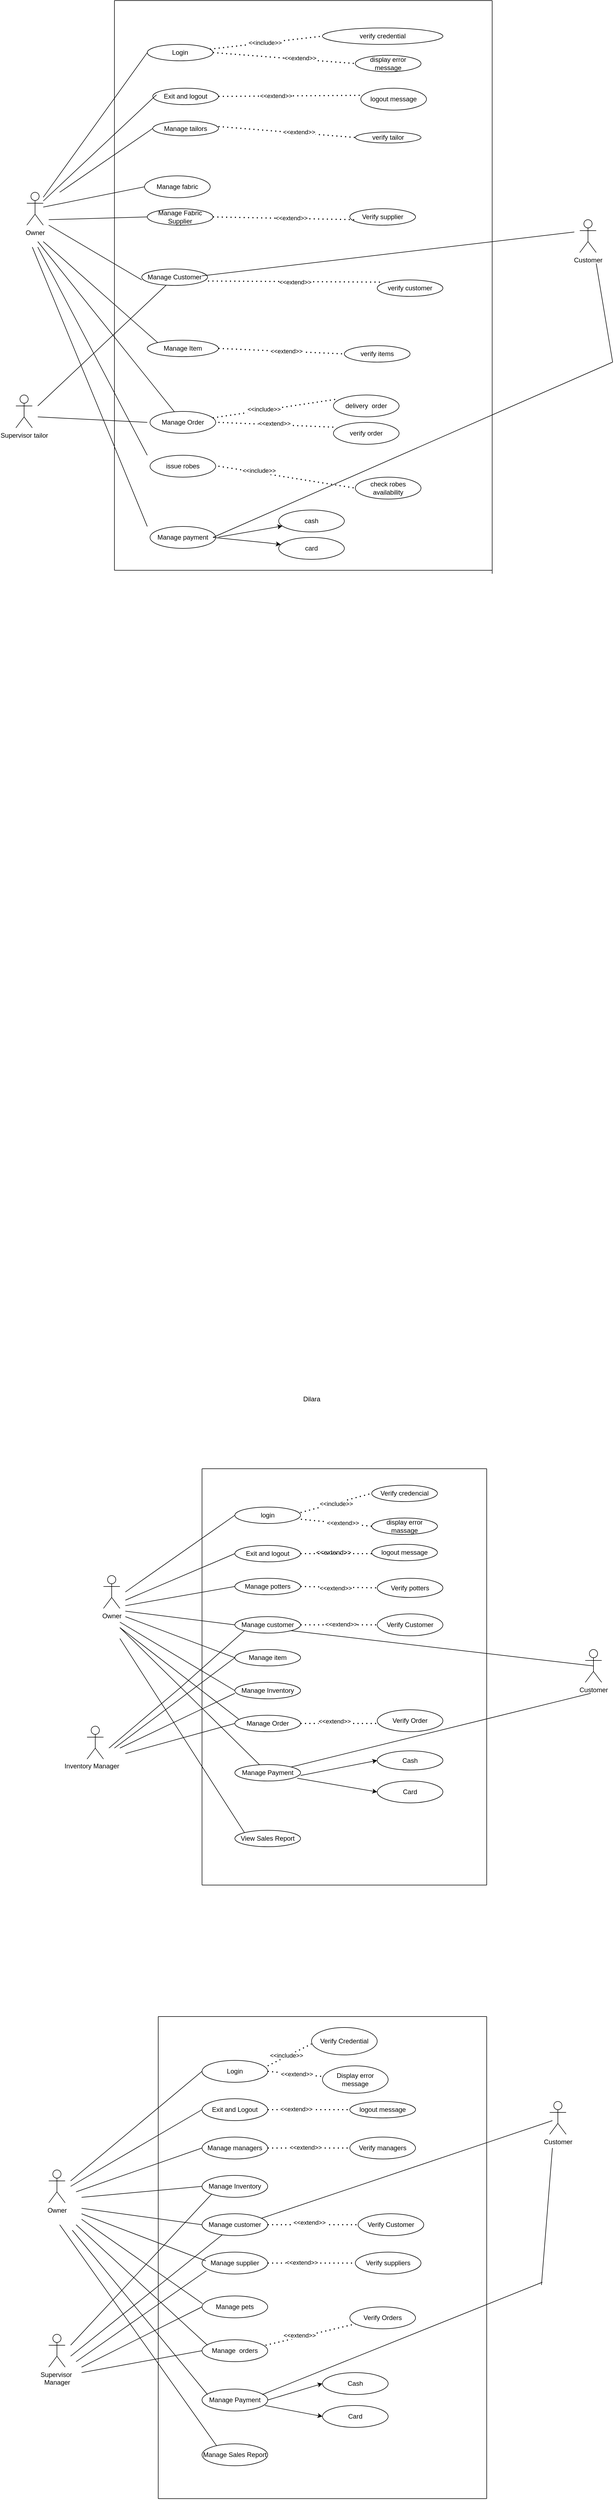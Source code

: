 <mxfile version="26.0.15">
  <diagram name="Page-1" id="tY160nIjRVUeN9yf9rYt">
    <mxGraphModel dx="1434" dy="731" grid="1" gridSize="10" guides="1" tooltips="1" connect="1" arrows="1" fold="1" page="1" pageScale="1" pageWidth="2339" pageHeight="3300" math="0" shadow="0">
      <root>
        <mxCell id="0" />
        <mxCell id="1" parent="0" />
        <mxCell id="Beo92WU8nenMVBrKEI72-1" value="Owner" style="shape=umlActor;verticalLabelPosition=bottom;verticalAlign=top;html=1;outlineConnect=0;" parent="1" vertex="1">
          <mxGeometry x="200" y="390" width="30" height="60" as="geometry" />
        </mxCell>
        <mxCell id="Beo92WU8nenMVBrKEI72-6" value="Login" style="ellipse;whiteSpace=wrap;html=1;" parent="1" vertex="1">
          <mxGeometry x="420" y="120" width="120" height="30" as="geometry" />
        </mxCell>
        <mxCell id="Beo92WU8nenMVBrKEI72-7" value="Exit and logout" style="ellipse;whiteSpace=wrap;html=1;" parent="1" vertex="1">
          <mxGeometry x="430" y="200" width="120" height="30" as="geometry" />
        </mxCell>
        <mxCell id="Beo92WU8nenMVBrKEI72-8" value="Manage tailors" style="ellipse;whiteSpace=wrap;html=1;" parent="1" vertex="1">
          <mxGeometry x="430" y="260" width="120" height="27" as="geometry" />
        </mxCell>
        <mxCell id="Beo92WU8nenMVBrKEI72-16" value="verify credential" style="ellipse;whiteSpace=wrap;html=1;" parent="1" vertex="1">
          <mxGeometry x="740" y="90" width="220" height="30" as="geometry" />
        </mxCell>
        <mxCell id="Beo92WU8nenMVBrKEI72-17" value="display error message" style="ellipse;whiteSpace=wrap;html=1;" parent="1" vertex="1">
          <mxGeometry x="800" y="140" width="120" height="30" as="geometry" />
        </mxCell>
        <mxCell id="Beo92WU8nenMVBrKEI72-23" value="logout message" style="ellipse;whiteSpace=wrap;html=1;" parent="1" vertex="1">
          <mxGeometry x="810" y="200" width="120" height="40" as="geometry" />
        </mxCell>
        <mxCell id="Beo92WU8nenMVBrKEI72-24" value="Manage fabric" style="ellipse;whiteSpace=wrap;html=1;" parent="1" vertex="1">
          <mxGeometry x="415" y="360" width="120" height="40" as="geometry" />
        </mxCell>
        <mxCell id="Beo92WU8nenMVBrKEI72-25" value="Manage Fabric Supplier" style="ellipse;whiteSpace=wrap;html=1;" parent="1" vertex="1">
          <mxGeometry x="420" y="420" width="120" height="30" as="geometry" />
        </mxCell>
        <mxCell id="Beo92WU8nenMVBrKEI72-26" value="Manage Customer" style="ellipse;whiteSpace=wrap;html=1;" parent="1" vertex="1">
          <mxGeometry x="410" y="530" width="120" height="30" as="geometry" />
        </mxCell>
        <mxCell id="Beo92WU8nenMVBrKEI72-27" value="Manage Item" style="ellipse;whiteSpace=wrap;html=1;" parent="1" vertex="1">
          <mxGeometry x="420" y="660" width="130" height="30" as="geometry" />
        </mxCell>
        <mxCell id="Beo92WU8nenMVBrKEI72-28" value="Manage Order" style="ellipse;whiteSpace=wrap;html=1;" parent="1" vertex="1">
          <mxGeometry x="425" y="790" width="120" height="40" as="geometry" />
        </mxCell>
        <mxCell id="Beo92WU8nenMVBrKEI72-143" value="Verify supplier" style="ellipse;whiteSpace=wrap;html=1;" parent="1" vertex="1">
          <mxGeometry x="790" y="420" width="120" height="30" as="geometry" />
        </mxCell>
        <mxCell id="Beo92WU8nenMVBrKEI72-147" value="verify tailor" style="ellipse;whiteSpace=wrap;html=1;" parent="1" vertex="1">
          <mxGeometry x="800" y="280" width="120" height="20" as="geometry" />
        </mxCell>
        <mxCell id="Beo92WU8nenMVBrKEI72-144" value="verify customer" style="ellipse;whiteSpace=wrap;html=1;" parent="1" vertex="1">
          <mxGeometry x="840" y="550" width="120" height="30" as="geometry" />
        </mxCell>
        <mxCell id="Beo92WU8nenMVBrKEI72-190" value="issue robes" style="ellipse;whiteSpace=wrap;html=1;" parent="1" vertex="1">
          <mxGeometry x="425" y="870" width="120" height="40" as="geometry" />
        </mxCell>
        <mxCell id="Beo92WU8nenMVBrKEI72-191" value="Manage payment" style="ellipse;whiteSpace=wrap;html=1;" parent="1" vertex="1">
          <mxGeometry x="425" y="1000" width="120" height="40" as="geometry" />
        </mxCell>
        <mxCell id="Beo92WU8nenMVBrKEI72-192" value="check robes availability" style="ellipse;whiteSpace=wrap;html=1;" parent="1" vertex="1">
          <mxGeometry x="800" y="910" width="120" height="40" as="geometry" />
        </mxCell>
        <mxCell id="Beo92WU8nenMVBrKEI72-193" value="verify order" style="ellipse;whiteSpace=wrap;html=1;" parent="1" vertex="1">
          <mxGeometry x="760" y="810" width="120" height="40" as="geometry" />
        </mxCell>
        <mxCell id="Beo92WU8nenMVBrKEI72-216" value="" style="endArrow=none;html=1;rounded=0;" parent="1" edge="1">
          <mxGeometry width="50" height="50" relative="1" as="geometry">
            <mxPoint x="360" y="1080" as="sourcePoint" />
            <mxPoint x="360" y="40" as="targetPoint" />
          </mxGeometry>
        </mxCell>
        <mxCell id="Beo92WU8nenMVBrKEI72-217" value="" style="endArrow=none;html=1;rounded=0;" parent="1" edge="1">
          <mxGeometry width="50" height="50" relative="1" as="geometry">
            <mxPoint x="360" y="1080" as="sourcePoint" />
            <mxPoint x="1050" y="1080" as="targetPoint" />
          </mxGeometry>
        </mxCell>
        <mxCell id="Beo92WU8nenMVBrKEI72-218" value="" style="endArrow=none;html=1;rounded=0;" parent="1" edge="1">
          <mxGeometry width="50" height="50" relative="1" as="geometry">
            <mxPoint x="1050" y="1086.25" as="sourcePoint" />
            <mxPoint x="1050" y="40" as="targetPoint" />
          </mxGeometry>
        </mxCell>
        <mxCell id="Beo92WU8nenMVBrKEI72-219" value="" style="endArrow=none;html=1;rounded=0;" parent="1" edge="1">
          <mxGeometry width="50" height="50" relative="1" as="geometry">
            <mxPoint x="360" y="40" as="sourcePoint" />
            <mxPoint x="1050" y="40" as="targetPoint" />
          </mxGeometry>
        </mxCell>
        <mxCell id="YTLK2S0jtH270xm4wwJo-5" style="edgeStyle=orthogonalEdgeStyle;rounded=0;orthogonalLoop=1;jettySize=auto;html=1;exitX=0.5;exitY=1;exitDx=0;exitDy=0;" parent="1" source="Beo92WU8nenMVBrKEI72-8" target="Beo92WU8nenMVBrKEI72-8" edge="1">
          <mxGeometry relative="1" as="geometry" />
        </mxCell>
        <mxCell id="YTLK2S0jtH270xm4wwJo-6" value="verify items" style="ellipse;whiteSpace=wrap;html=1;" parent="1" vertex="1">
          <mxGeometry x="780" y="670" width="120" height="30" as="geometry" />
        </mxCell>
        <mxCell id="YTLK2S0jtH270xm4wwJo-7" value="delivery&amp;nbsp; order" style="ellipse;whiteSpace=wrap;html=1;" parent="1" vertex="1">
          <mxGeometry x="760" y="760" width="120" height="40" as="geometry" />
        </mxCell>
        <mxCell id="YTLK2S0jtH270xm4wwJo-8" style="edgeStyle=orthogonalEdgeStyle;rounded=0;orthogonalLoop=1;jettySize=auto;html=1;exitX=0.5;exitY=1;exitDx=0;exitDy=0;" parent="1" source="YTLK2S0jtH270xm4wwJo-7" target="YTLK2S0jtH270xm4wwJo-7" edge="1">
          <mxGeometry relative="1" as="geometry" />
        </mxCell>
        <mxCell id="YTLK2S0jtH270xm4wwJo-11" value="" style="endArrow=none;html=1;rounded=0;entryX=0;entryY=0.5;entryDx=0;entryDy=0;" parent="1" source="Beo92WU8nenMVBrKEI72-1" target="Beo92WU8nenMVBrKEI72-6" edge="1">
          <mxGeometry width="50" height="50" relative="1" as="geometry">
            <mxPoint x="240" y="420" as="sourcePoint" />
            <mxPoint x="720" y="360" as="targetPoint" />
            <Array as="points" />
          </mxGeometry>
        </mxCell>
        <mxCell id="YTLK2S0jtH270xm4wwJo-12" value="" style="endArrow=none;html=1;rounded=0;entryX=0.058;entryY=0.4;entryDx=0;entryDy=0;entryPerimeter=0;" parent="1" source="Beo92WU8nenMVBrKEI72-1" target="Beo92WU8nenMVBrKEI72-7" edge="1">
          <mxGeometry width="50" height="50" relative="1" as="geometry">
            <mxPoint x="250" y="410" as="sourcePoint" />
            <mxPoint x="720" y="360" as="targetPoint" />
            <Array as="points" />
          </mxGeometry>
        </mxCell>
        <mxCell id="YTLK2S0jtH270xm4wwJo-14" value="" style="endArrow=none;html=1;rounded=0;entryX=0;entryY=0.5;entryDx=0;entryDy=0;" parent="1" source="Beo92WU8nenMVBrKEI72-1" target="Beo92WU8nenMVBrKEI72-24" edge="1">
          <mxGeometry width="50" height="50" relative="1" as="geometry">
            <mxPoint x="360" y="390" as="sourcePoint" />
            <mxPoint x="720" y="360" as="targetPoint" />
          </mxGeometry>
        </mxCell>
        <mxCell id="YTLK2S0jtH270xm4wwJo-16" value="" style="endArrow=none;html=1;rounded=0;entryX=0;entryY=0.5;entryDx=0;entryDy=0;" parent="1" target="Beo92WU8nenMVBrKEI72-25" edge="1">
          <mxGeometry width="50" height="50" relative="1" as="geometry">
            <mxPoint x="240" y="440" as="sourcePoint" />
            <mxPoint x="710" y="381.78" as="targetPoint" />
            <Array as="points" />
          </mxGeometry>
        </mxCell>
        <mxCell id="YTLK2S0jtH270xm4wwJo-17" value="" style="endArrow=none;html=1;rounded=0;" parent="1" edge="1">
          <mxGeometry width="50" height="50" relative="1" as="geometry">
            <mxPoint x="240" y="450" as="sourcePoint" />
            <mxPoint x="410" y="550" as="targetPoint" />
          </mxGeometry>
        </mxCell>
        <mxCell id="YTLK2S0jtH270xm4wwJo-18" value="" style="endArrow=none;html=1;rounded=0;entryX=0;entryY=0;entryDx=0;entryDy=0;" parent="1" target="Beo92WU8nenMVBrKEI72-27" edge="1">
          <mxGeometry width="50" height="50" relative="1" as="geometry">
            <mxPoint x="230" y="480" as="sourcePoint" />
            <mxPoint x="310" y="570" as="targetPoint" />
          </mxGeometry>
        </mxCell>
        <mxCell id="YTLK2S0jtH270xm4wwJo-19" value="" style="endArrow=none;html=1;rounded=0;" parent="1" source="Beo92WU8nenMVBrKEI72-28" edge="1">
          <mxGeometry width="50" height="50" relative="1" as="geometry">
            <mxPoint x="190" y="650" as="sourcePoint" />
            <mxPoint x="220" y="480" as="targetPoint" />
          </mxGeometry>
        </mxCell>
        <mxCell id="YTLK2S0jtH270xm4wwJo-20" value="" style="endArrow=none;html=1;rounded=0;" parent="1" edge="1">
          <mxGeometry width="50" height="50" relative="1" as="geometry">
            <mxPoint x="220" y="490" as="sourcePoint" />
            <mxPoint x="420" y="870" as="targetPoint" />
          </mxGeometry>
        </mxCell>
        <mxCell id="YTLK2S0jtH270xm4wwJo-21" value="" style="endArrow=none;html=1;rounded=0;" parent="1" edge="1">
          <mxGeometry width="50" height="50" relative="1" as="geometry">
            <mxPoint x="420" y="1000" as="sourcePoint" />
            <mxPoint x="210" y="490" as="targetPoint" />
          </mxGeometry>
        </mxCell>
        <mxCell id="YTLK2S0jtH270xm4wwJo-22" value="Customer" style="shape=umlActor;verticalLabelPosition=bottom;verticalAlign=top;html=1;outlineConnect=0;" parent="1" vertex="1">
          <mxGeometry x="1210" y="440" width="30" height="60" as="geometry" />
        </mxCell>
        <mxCell id="YTLK2S0jtH270xm4wwJo-32" value="" style="endArrow=none;html=1;rounded=0;entryX=0;entryY=0.333;entryDx=0;entryDy=0;entryPerimeter=0;" parent="1" edge="1">
          <mxGeometry width="50" height="50" relative="1" as="geometry">
            <mxPoint x="520" y="542.5" as="sourcePoint" />
            <mxPoint x="1200" y="462.5" as="targetPoint" />
          </mxGeometry>
        </mxCell>
        <mxCell id="YTLK2S0jtH270xm4wwJo-33" value="" style="endArrow=none;html=1;rounded=0;" parent="1" edge="1">
          <mxGeometry width="50" height="50" relative="1" as="geometry">
            <mxPoint x="540" y="1020" as="sourcePoint" />
            <mxPoint x="1270" y="700" as="targetPoint" />
          </mxGeometry>
        </mxCell>
        <mxCell id="YTLK2S0jtH270xm4wwJo-34" value="" style="endArrow=none;html=1;rounded=0;entryX=1;entryY=1;entryDx=0;entryDy=0;entryPerimeter=0;" parent="1" edge="1">
          <mxGeometry width="50" height="50" relative="1" as="geometry">
            <mxPoint x="1270" y="700" as="sourcePoint" />
            <mxPoint x="1240" y="520" as="targetPoint" />
            <Array as="points" />
          </mxGeometry>
        </mxCell>
        <mxCell id="YTLK2S0jtH270xm4wwJo-35" value="" style="endArrow=none;dashed=1;html=1;dashPattern=1 3;strokeWidth=2;rounded=0;entryX=0;entryY=0.5;entryDx=0;entryDy=0;" parent="1" source="Beo92WU8nenMVBrKEI72-6" target="Beo92WU8nenMVBrKEI72-16" edge="1">
          <mxGeometry width="50" height="50" relative="1" as="geometry">
            <mxPoint x="480" y="200" as="sourcePoint" />
            <mxPoint x="530" y="150" as="targetPoint" />
          </mxGeometry>
        </mxCell>
        <mxCell id="YTLK2S0jtH270xm4wwJo-53" value="&amp;lt;&amp;lt;include&amp;gt;&amp;gt;" style="edgeLabel;html=1;align=center;verticalAlign=middle;resizable=0;points=[];" parent="YTLK2S0jtH270xm4wwJo-35" vertex="1" connectable="0">
          <mxGeometry x="-0.022" relative="1" as="geometry">
            <mxPoint as="offset" />
          </mxGeometry>
        </mxCell>
        <mxCell id="YTLK2S0jtH270xm4wwJo-36" value="" style="endArrow=none;dashed=1;html=1;dashPattern=1 3;strokeWidth=2;rounded=0;exitX=1;exitY=0.5;exitDx=0;exitDy=0;entryX=0;entryY=0.5;entryDx=0;entryDy=0;" parent="1" source="Beo92WU8nenMVBrKEI72-6" target="Beo92WU8nenMVBrKEI72-17" edge="1">
          <mxGeometry width="50" height="50" relative="1" as="geometry">
            <mxPoint x="600" y="210" as="sourcePoint" />
            <mxPoint x="650" y="160" as="targetPoint" />
          </mxGeometry>
        </mxCell>
        <mxCell id="YTLK2S0jtH270xm4wwJo-55" value="&amp;lt;&amp;lt;extend&amp;gt;&amp;gt;" style="edgeLabel;html=1;align=center;verticalAlign=middle;resizable=0;points=[];" parent="YTLK2S0jtH270xm4wwJo-36" vertex="1" connectable="0">
          <mxGeometry x="0.222" y="2" relative="1" as="geometry">
            <mxPoint as="offset" />
          </mxGeometry>
        </mxCell>
        <mxCell id="YTLK2S0jtH270xm4wwJo-37" value="" style="endArrow=none;dashed=1;html=1;dashPattern=1 3;strokeWidth=2;rounded=0;exitX=1;exitY=0.5;exitDx=0;exitDy=0;entryX=-0.008;entryY=0.325;entryDx=0;entryDy=0;entryPerimeter=0;" parent="1" source="Beo92WU8nenMVBrKEI72-7" target="Beo92WU8nenMVBrKEI72-23" edge="1">
          <mxGeometry width="50" height="50" relative="1" as="geometry">
            <mxPoint x="620" y="270" as="sourcePoint" />
            <mxPoint x="670" y="220" as="targetPoint" />
          </mxGeometry>
        </mxCell>
        <mxCell id="YTLK2S0jtH270xm4wwJo-56" value="&amp;lt;&amp;lt;extend&amp;gt;&amp;gt;" style="edgeLabel;html=1;align=center;verticalAlign=middle;resizable=0;points=[];" parent="YTLK2S0jtH270xm4wwJo-37" vertex="1" connectable="0">
          <mxGeometry x="-0.189" relative="1" as="geometry">
            <mxPoint as="offset" />
          </mxGeometry>
        </mxCell>
        <mxCell id="YTLK2S0jtH270xm4wwJo-39" value="" style="endArrow=none;dashed=1;html=1;dashPattern=1 3;strokeWidth=2;rounded=0;entryX=0;entryY=0.5;entryDx=0;entryDy=0;" parent="1" target="Beo92WU8nenMVBrKEI72-147" edge="1">
          <mxGeometry width="50" height="50" relative="1" as="geometry">
            <mxPoint x="550" y="270" as="sourcePoint" />
            <mxPoint x="630" y="310" as="targetPoint" />
          </mxGeometry>
        </mxCell>
        <mxCell id="Y0RxUAx4r0GiL77MtfoM-1" value="&amp;lt;&amp;lt;extend&amp;gt;&amp;gt;" style="edgeLabel;html=1;align=center;verticalAlign=middle;resizable=0;points=[];" parent="YTLK2S0jtH270xm4wwJo-39" vertex="1" connectable="0">
          <mxGeometry x="0.175" y="2" relative="1" as="geometry">
            <mxPoint as="offset" />
          </mxGeometry>
        </mxCell>
        <mxCell id="YTLK2S0jtH270xm4wwJo-41" value="" style="endArrow=none;dashed=1;html=1;dashPattern=1 3;strokeWidth=2;rounded=0;exitX=1;exitY=0.5;exitDx=0;exitDy=0;entryX=0.083;entryY=0.667;entryDx=0;entryDy=0;entryPerimeter=0;" parent="1" source="Beo92WU8nenMVBrKEI72-25" target="Beo92WU8nenMVBrKEI72-143" edge="1">
          <mxGeometry width="50" height="50" relative="1" as="geometry">
            <mxPoint x="610" y="510" as="sourcePoint" />
            <mxPoint x="660" y="460" as="targetPoint" />
          </mxGeometry>
        </mxCell>
        <mxCell id="Y0RxUAx4r0GiL77MtfoM-2" value="&amp;lt;&amp;lt;extend&amp;gt;&amp;gt;" style="edgeLabel;html=1;align=center;verticalAlign=middle;resizable=0;points=[];" parent="YTLK2S0jtH270xm4wwJo-41" vertex="1" connectable="0">
          <mxGeometry x="0.1" y="1" relative="1" as="geometry">
            <mxPoint as="offset" />
          </mxGeometry>
        </mxCell>
        <mxCell id="YTLK2S0jtH270xm4wwJo-43" value="" style="endArrow=none;dashed=1;html=1;dashPattern=1 3;strokeWidth=2;rounded=0;exitX=1.008;exitY=0.733;exitDx=0;exitDy=0;exitPerimeter=0;entryX=0.075;entryY=0.133;entryDx=0;entryDy=0;entryPerimeter=0;" parent="1" source="Beo92WU8nenMVBrKEI72-26" target="Beo92WU8nenMVBrKEI72-144" edge="1">
          <mxGeometry width="50" height="50" relative="1" as="geometry">
            <mxPoint x="550" y="640" as="sourcePoint" />
            <mxPoint x="600" y="590" as="targetPoint" />
          </mxGeometry>
        </mxCell>
        <mxCell id="YTLK2S0jtH270xm4wwJo-67" value="&amp;lt;&amp;lt;extend&amp;gt;&amp;gt;" style="edgeLabel;html=1;align=center;verticalAlign=middle;resizable=0;points=[];" parent="YTLK2S0jtH270xm4wwJo-43" vertex="1" connectable="0">
          <mxGeometry x="0.001" y="-1" relative="1" as="geometry">
            <mxPoint as="offset" />
          </mxGeometry>
        </mxCell>
        <mxCell id="YTLK2S0jtH270xm4wwJo-45" value="" style="endArrow=none;dashed=1;html=1;dashPattern=1 3;strokeWidth=2;rounded=0;exitX=1;exitY=0.5;exitDx=0;exitDy=0;entryX=0;entryY=0.5;entryDx=0;entryDy=0;" parent="1" source="Beo92WU8nenMVBrKEI72-27" target="YTLK2S0jtH270xm4wwJo-6" edge="1">
          <mxGeometry width="50" height="50" relative="1" as="geometry">
            <mxPoint x="550" y="790" as="sourcePoint" />
            <mxPoint x="600" y="740" as="targetPoint" />
          </mxGeometry>
        </mxCell>
        <mxCell id="YTLK2S0jtH270xm4wwJo-72" value="&amp;lt;&amp;lt;extend&amp;gt;&amp;gt;" style="edgeLabel;html=1;align=center;verticalAlign=middle;resizable=0;points=[];" parent="YTLK2S0jtH270xm4wwJo-45" vertex="1" connectable="0">
          <mxGeometry x="0.071" y="1" relative="1" as="geometry">
            <mxPoint as="offset" />
          </mxGeometry>
        </mxCell>
        <mxCell id="YTLK2S0jtH270xm4wwJo-46" value="" style="endArrow=none;dashed=1;html=1;dashPattern=1 3;strokeWidth=2;rounded=0;entryX=0.033;entryY=0.2;entryDx=0;entryDy=0;entryPerimeter=0;" parent="1" source="Beo92WU8nenMVBrKEI72-28" target="YTLK2S0jtH270xm4wwJo-7" edge="1">
          <mxGeometry width="50" height="50" relative="1" as="geometry">
            <mxPoint x="545" y="860" as="sourcePoint" />
            <mxPoint x="615.711" y="810" as="targetPoint" />
          </mxGeometry>
        </mxCell>
        <mxCell id="YTLK2S0jtH270xm4wwJo-73" value="&amp;lt;&amp;lt;include&amp;gt;&amp;gt;" style="edgeLabel;html=1;align=center;verticalAlign=middle;resizable=0;points=[];" parent="YTLK2S0jtH270xm4wwJo-46" vertex="1" connectable="0">
          <mxGeometry x="-0.168" y="2" relative="1" as="geometry">
            <mxPoint as="offset" />
          </mxGeometry>
        </mxCell>
        <mxCell id="YTLK2S0jtH270xm4wwJo-47" value="" style="endArrow=none;dashed=1;html=1;dashPattern=1 3;strokeWidth=2;rounded=0;entryX=0.05;entryY=0.225;entryDx=0;entryDy=0;entryPerimeter=0;" parent="1" target="Beo92WU8nenMVBrKEI72-193" edge="1">
          <mxGeometry width="50" height="50" relative="1" as="geometry">
            <mxPoint x="550" y="810" as="sourcePoint" />
            <mxPoint x="600" y="820" as="targetPoint" />
          </mxGeometry>
        </mxCell>
        <mxCell id="YTLK2S0jtH270xm4wwJo-74" value="&amp;lt;&amp;lt;extend&amp;gt;&amp;gt;" style="edgeLabel;html=1;align=center;verticalAlign=middle;resizable=0;points=[];" parent="YTLK2S0jtH270xm4wwJo-47" vertex="1" connectable="0">
          <mxGeometry x="-0.058" y="2" relative="1" as="geometry">
            <mxPoint as="offset" />
          </mxGeometry>
        </mxCell>
        <mxCell id="YTLK2S0jtH270xm4wwJo-48" value="" style="endArrow=none;dashed=1;html=1;dashPattern=1 3;strokeWidth=2;rounded=0;entryX=0;entryY=0.5;entryDx=0;entryDy=0;" parent="1" target="Beo92WU8nenMVBrKEI72-192" edge="1">
          <mxGeometry width="50" height="50" relative="1" as="geometry">
            <mxPoint x="550" y="890" as="sourcePoint" />
            <mxPoint x="630" y="880" as="targetPoint" />
          </mxGeometry>
        </mxCell>
        <mxCell id="YTLK2S0jtH270xm4wwJo-75" value="&amp;lt;&amp;lt;include&amp;gt;&amp;gt;" style="edgeLabel;html=1;align=center;verticalAlign=middle;resizable=0;points=[];" parent="YTLK2S0jtH270xm4wwJo-48" vertex="1" connectable="0">
          <mxGeometry x="-0.413" y="4" relative="1" as="geometry">
            <mxPoint as="offset" />
          </mxGeometry>
        </mxCell>
        <mxCell id="YTLK2S0jtH270xm4wwJo-49" value="" style="endArrow=classic;html=1;rounded=0;" parent="1" target="YTLK2S0jtH270xm4wwJo-50" edge="1">
          <mxGeometry width="50" height="50" relative="1" as="geometry">
            <mxPoint x="550" y="1019.5" as="sourcePoint" />
            <mxPoint x="660" y="1019.5" as="targetPoint" />
          </mxGeometry>
        </mxCell>
        <mxCell id="YTLK2S0jtH270xm4wwJo-50" value="cash" style="ellipse;whiteSpace=wrap;html=1;" parent="1" vertex="1">
          <mxGeometry x="660" y="970" width="120" height="40" as="geometry" />
        </mxCell>
        <mxCell id="YTLK2S0jtH270xm4wwJo-51" value="card" style="ellipse;whiteSpace=wrap;html=1;" parent="1" vertex="1">
          <mxGeometry x="660" y="1020" width="120" height="40" as="geometry" />
        </mxCell>
        <mxCell id="YTLK2S0jtH270xm4wwJo-52" value="" style="endArrow=classic;html=1;rounded=0;" parent="1" target="YTLK2S0jtH270xm4wwJo-51" edge="1">
          <mxGeometry width="50" height="50" relative="1" as="geometry">
            <mxPoint x="540" y="1020" as="sourcePoint" />
            <mxPoint x="750" y="780" as="targetPoint" />
            <Array as="points">
              <mxPoint x="640" y="1030" />
            </Array>
          </mxGeometry>
        </mxCell>
        <mxCell id="YTLK2S0jtH270xm4wwJo-76" value="" style="endArrow=none;html=1;rounded=0;entryX=0;entryY=0.5;entryDx=0;entryDy=0;" parent="1" target="Beo92WU8nenMVBrKEI72-8" edge="1">
          <mxGeometry width="50" height="50" relative="1" as="geometry">
            <mxPoint x="260" y="390" as="sourcePoint" />
            <mxPoint x="430" y="300" as="targetPoint" />
          </mxGeometry>
        </mxCell>
        <mxCell id="Y0RxUAx4r0GiL77MtfoM-6" value="Supervisor tailor" style="shape=umlActor;verticalLabelPosition=bottom;verticalAlign=top;html=1;outlineConnect=0;" parent="1" vertex="1">
          <mxGeometry x="180" y="760" width="30" height="60" as="geometry" />
        </mxCell>
        <mxCell id="Y0RxUAx4r0GiL77MtfoM-7" value="" style="endArrow=none;html=1;rounded=0;" parent="1" edge="1">
          <mxGeometry width="50" height="50" relative="1" as="geometry">
            <mxPoint x="220" y="800" as="sourcePoint" />
            <mxPoint x="420" y="810" as="targetPoint" />
          </mxGeometry>
        </mxCell>
        <mxCell id="Y0RxUAx4r0GiL77MtfoM-8" value="" style="endArrow=none;html=1;rounded=0;" parent="1" target="Beo92WU8nenMVBrKEI72-26" edge="1">
          <mxGeometry width="50" height="50" relative="1" as="geometry">
            <mxPoint x="220" y="780" as="sourcePoint" />
            <mxPoint x="270" y="730" as="targetPoint" />
          </mxGeometry>
        </mxCell>
        <mxCell id="mt_x5VU4zsuF5-mYRgZ8-1" value="Owner" style="shape=umlActor;verticalLabelPosition=bottom;verticalAlign=top;html=1;outlineConnect=0;" vertex="1" parent="1">
          <mxGeometry x="340" y="2915" width="30" height="60" as="geometry" />
        </mxCell>
        <mxCell id="mt_x5VU4zsuF5-mYRgZ8-2" value="Exit and logout" style="ellipse;whiteSpace=wrap;html=1;" vertex="1" parent="1">
          <mxGeometry x="580" y="2860" width="120" height="30" as="geometry" />
        </mxCell>
        <mxCell id="mt_x5VU4zsuF5-mYRgZ8-3" value="login" style="ellipse;whiteSpace=wrap;html=1;" vertex="1" parent="1">
          <mxGeometry x="580" y="2790" width="120" height="30" as="geometry" />
        </mxCell>
        <mxCell id="mt_x5VU4zsuF5-mYRgZ8-4" value="Manage potters" style="ellipse;whiteSpace=wrap;html=1;" vertex="1" parent="1">
          <mxGeometry x="580" y="2920" width="120" height="30" as="geometry" />
        </mxCell>
        <mxCell id="mt_x5VU4zsuF5-mYRgZ8-5" value="Manage customer" style="ellipse;whiteSpace=wrap;html=1;" vertex="1" parent="1">
          <mxGeometry x="580" y="2990" width="120" height="30" as="geometry" />
        </mxCell>
        <mxCell id="mt_x5VU4zsuF5-mYRgZ8-6" value="Manage item" style="ellipse;whiteSpace=wrap;html=1;" vertex="1" parent="1">
          <mxGeometry x="580" y="3050" width="120" height="30" as="geometry" />
        </mxCell>
        <mxCell id="mt_x5VU4zsuF5-mYRgZ8-7" value="Manage Inventory" style="ellipse;whiteSpace=wrap;html=1;" vertex="1" parent="1">
          <mxGeometry x="580" y="3110" width="120" height="30" as="geometry" />
        </mxCell>
        <mxCell id="mt_x5VU4zsuF5-mYRgZ8-8" value="Manage Order" style="ellipse;whiteSpace=wrap;html=1;" vertex="1" parent="1">
          <mxGeometry x="580" y="3170" width="120" height="30" as="geometry" />
        </mxCell>
        <mxCell id="mt_x5VU4zsuF5-mYRgZ8-9" value="Manage Payment" style="ellipse;whiteSpace=wrap;html=1;" vertex="1" parent="1">
          <mxGeometry x="580" y="3260" width="120" height="30" as="geometry" />
        </mxCell>
        <mxCell id="mt_x5VU4zsuF5-mYRgZ8-11" value="View Sales Report" style="ellipse;whiteSpace=wrap;html=1;" vertex="1" parent="1">
          <mxGeometry x="580" y="3380" width="120" height="30" as="geometry" />
        </mxCell>
        <mxCell id="mt_x5VU4zsuF5-mYRgZ8-12" value="" style="endArrow=none;dashed=1;html=1;dashPattern=1 3;strokeWidth=2;rounded=0;entryX=0;entryY=0.5;entryDx=0;entryDy=0;" edge="1" parent="1" target="mt_x5VU4zsuF5-mYRgZ8-14">
          <mxGeometry width="50" height="50" relative="1" as="geometry">
            <mxPoint x="700" y="2800" as="sourcePoint" />
            <mxPoint x="790" y="2770" as="targetPoint" />
          </mxGeometry>
        </mxCell>
        <mxCell id="mt_x5VU4zsuF5-mYRgZ8-16" value="Text" style="edgeLabel;html=1;align=center;verticalAlign=middle;resizable=0;points=[];" vertex="1" connectable="0" parent="mt_x5VU4zsuF5-mYRgZ8-12">
          <mxGeometry relative="1" as="geometry">
            <mxPoint as="offset" />
          </mxGeometry>
        </mxCell>
        <mxCell id="mt_x5VU4zsuF5-mYRgZ8-18" value="&amp;lt;&amp;lt;include&amp;gt;&amp;gt;" style="edgeLabel;html=1;align=center;verticalAlign=middle;resizable=0;points=[];" vertex="1" connectable="0" parent="mt_x5VU4zsuF5-mYRgZ8-12">
          <mxGeometry x="-0.007" y="-1" relative="1" as="geometry">
            <mxPoint as="offset" />
          </mxGeometry>
        </mxCell>
        <mxCell id="mt_x5VU4zsuF5-mYRgZ8-13" value="" style="endArrow=none;dashed=1;html=1;dashPattern=1 3;strokeWidth=2;rounded=0;entryX=0.983;entryY=0.733;entryDx=0;entryDy=0;entryPerimeter=0;exitX=0;exitY=0.5;exitDx=0;exitDy=0;" edge="1" parent="1" source="mt_x5VU4zsuF5-mYRgZ8-15" target="mt_x5VU4zsuF5-mYRgZ8-3">
          <mxGeometry width="50" height="50" relative="1" as="geometry">
            <mxPoint x="790" y="2820" as="sourcePoint" />
            <mxPoint x="710" y="2820" as="targetPoint" />
          </mxGeometry>
        </mxCell>
        <mxCell id="mt_x5VU4zsuF5-mYRgZ8-19" value="&amp;lt;&amp;lt;extend&amp;gt;&amp;gt;" style="edgeLabel;html=1;align=center;verticalAlign=middle;resizable=0;points=[];" vertex="1" connectable="0" parent="mt_x5VU4zsuF5-mYRgZ8-13">
          <mxGeometry x="-0.195" y="-1" relative="1" as="geometry">
            <mxPoint as="offset" />
          </mxGeometry>
        </mxCell>
        <mxCell id="mt_x5VU4zsuF5-mYRgZ8-14" value="Verify credencial" style="ellipse;whiteSpace=wrap;html=1;" vertex="1" parent="1">
          <mxGeometry x="830" y="2750" width="120" height="30" as="geometry" />
        </mxCell>
        <mxCell id="mt_x5VU4zsuF5-mYRgZ8-15" value="display error massage" style="ellipse;whiteSpace=wrap;html=1;" vertex="1" parent="1">
          <mxGeometry x="830" y="2810" width="120" height="30" as="geometry" />
        </mxCell>
        <mxCell id="mt_x5VU4zsuF5-mYRgZ8-20" value="" style="endArrow=none;dashed=1;html=1;dashPattern=1 3;strokeWidth=2;rounded=0;exitX=1;exitY=0.5;exitDx=0;exitDy=0;" edge="1" parent="1" source="mt_x5VU4zsuF5-mYRgZ8-2">
          <mxGeometry width="50" height="50" relative="1" as="geometry">
            <mxPoint x="710" y="2890" as="sourcePoint" />
            <mxPoint x="830" y="2875" as="targetPoint" />
          </mxGeometry>
        </mxCell>
        <mxCell id="mt_x5VU4zsuF5-mYRgZ8-21" value="&amp;lt;&amp;lt;extend&amp;gt;&amp;gt;" style="text;html=1;align=center;verticalAlign=middle;resizable=0;points=[];autosize=1;strokeColor=none;fillColor=none;" vertex="1" parent="1">
          <mxGeometry x="715" y="2858" width="90" height="30" as="geometry" />
        </mxCell>
        <mxCell id="mt_x5VU4zsuF5-mYRgZ8-23" value="logout message" style="ellipse;whiteSpace=wrap;html=1;" vertex="1" parent="1">
          <mxGeometry x="830" y="2858" width="120" height="30" as="geometry" />
        </mxCell>
        <mxCell id="mt_x5VU4zsuF5-mYRgZ8-24" value="Verify potters" style="ellipse;whiteSpace=wrap;html=1;" vertex="1" parent="1">
          <mxGeometry x="840" y="2920" width="120" height="35" as="geometry" />
        </mxCell>
        <mxCell id="mt_x5VU4zsuF5-mYRgZ8-25" value="Verify Customer" style="ellipse;whiteSpace=wrap;html=1;" vertex="1" parent="1">
          <mxGeometry x="840" y="2985" width="120" height="40" as="geometry" />
        </mxCell>
        <mxCell id="mt_x5VU4zsuF5-mYRgZ8-27" value="Verify Order" style="ellipse;whiteSpace=wrap;html=1;" vertex="1" parent="1">
          <mxGeometry x="840" y="3160" width="120" height="40" as="geometry" />
        </mxCell>
        <mxCell id="mt_x5VU4zsuF5-mYRgZ8-28" value="Cash" style="ellipse;whiteSpace=wrap;html=1;" vertex="1" parent="1">
          <mxGeometry x="840" y="3235" width="120" height="35" as="geometry" />
        </mxCell>
        <mxCell id="mt_x5VU4zsuF5-mYRgZ8-29" value="Card" style="ellipse;whiteSpace=wrap;html=1;" vertex="1" parent="1">
          <mxGeometry x="840" y="3290" width="120" height="40" as="geometry" />
        </mxCell>
        <mxCell id="mt_x5VU4zsuF5-mYRgZ8-32" value="" style="endArrow=none;dashed=1;html=1;dashPattern=1 3;strokeWidth=2;rounded=0;exitX=1;exitY=0.5;exitDx=0;exitDy=0;entryX=0;entryY=0.5;entryDx=0;entryDy=0;" edge="1" parent="1" source="mt_x5VU4zsuF5-mYRgZ8-4" target="mt_x5VU4zsuF5-mYRgZ8-24">
          <mxGeometry width="50" height="50" relative="1" as="geometry">
            <mxPoint x="760" y="3010" as="sourcePoint" />
            <mxPoint x="810" y="2960" as="targetPoint" />
          </mxGeometry>
        </mxCell>
        <mxCell id="mt_x5VU4zsuF5-mYRgZ8-60" value="&amp;lt;&amp;lt;extend&amp;gt;&amp;gt;" style="edgeLabel;html=1;align=center;verticalAlign=middle;resizable=0;points=[];" vertex="1" connectable="0" parent="mt_x5VU4zsuF5-mYRgZ8-32">
          <mxGeometry x="-0.085" y="-2" relative="1" as="geometry">
            <mxPoint as="offset" />
          </mxGeometry>
        </mxCell>
        <mxCell id="mt_x5VU4zsuF5-mYRgZ8-33" value="" style="endArrow=none;dashed=1;html=1;dashPattern=1 3;strokeWidth=2;rounded=0;exitX=1;exitY=0.5;exitDx=0;exitDy=0;entryX=0;entryY=0.5;entryDx=0;entryDy=0;" edge="1" parent="1" source="mt_x5VU4zsuF5-mYRgZ8-5" target="mt_x5VU4zsuF5-mYRgZ8-25">
          <mxGeometry width="50" height="50" relative="1" as="geometry">
            <mxPoint x="750" y="3060" as="sourcePoint" />
            <mxPoint x="800" y="3010" as="targetPoint" />
          </mxGeometry>
        </mxCell>
        <mxCell id="mt_x5VU4zsuF5-mYRgZ8-61" value="&amp;lt;&amp;lt;extend&amp;gt;&amp;gt;" style="edgeLabel;html=1;align=center;verticalAlign=middle;resizable=0;points=[];" vertex="1" connectable="0" parent="mt_x5VU4zsuF5-mYRgZ8-33">
          <mxGeometry x="0.057" y="1" relative="1" as="geometry">
            <mxPoint as="offset" />
          </mxGeometry>
        </mxCell>
        <mxCell id="mt_x5VU4zsuF5-mYRgZ8-35" value="" style="endArrow=none;dashed=1;html=1;dashPattern=1 3;strokeWidth=2;rounded=0;exitX=1;exitY=0.5;exitDx=0;exitDy=0;" edge="1" parent="1" source="mt_x5VU4zsuF5-mYRgZ8-8">
          <mxGeometry width="50" height="50" relative="1" as="geometry">
            <mxPoint x="620" y="3310" as="sourcePoint" />
            <mxPoint x="840" y="3185" as="targetPoint" />
          </mxGeometry>
        </mxCell>
        <mxCell id="mt_x5VU4zsuF5-mYRgZ8-63" value="&amp;lt;&amp;lt;extend&amp;gt;&amp;gt;" style="edgeLabel;html=1;align=center;verticalAlign=middle;resizable=0;points=[];" vertex="1" connectable="0" parent="mt_x5VU4zsuF5-mYRgZ8-35">
          <mxGeometry x="-0.114" y="4" relative="1" as="geometry">
            <mxPoint as="offset" />
          </mxGeometry>
        </mxCell>
        <mxCell id="mt_x5VU4zsuF5-mYRgZ8-36" value="" style="endArrow=classic;html=1;rounded=0;entryX=0;entryY=0.5;entryDx=0;entryDy=0;" edge="1" parent="1" target="mt_x5VU4zsuF5-mYRgZ8-28">
          <mxGeometry width="50" height="50" relative="1" as="geometry">
            <mxPoint x="700" y="3280" as="sourcePoint" />
            <mxPoint x="750" y="3230" as="targetPoint" />
          </mxGeometry>
        </mxCell>
        <mxCell id="mt_x5VU4zsuF5-mYRgZ8-37" value="" style="endArrow=classic;html=1;rounded=0;entryX=0;entryY=0.5;entryDx=0;entryDy=0;exitX=0.95;exitY=0.833;exitDx=0;exitDy=0;exitPerimeter=0;" edge="1" parent="1" source="mt_x5VU4zsuF5-mYRgZ8-9" target="mt_x5VU4zsuF5-mYRgZ8-29">
          <mxGeometry width="50" height="50" relative="1" as="geometry">
            <mxPoint x="710" y="3290" as="sourcePoint" />
            <mxPoint x="480" y="3340" as="targetPoint" />
          </mxGeometry>
        </mxCell>
        <mxCell id="mt_x5VU4zsuF5-mYRgZ8-38" value="" style="endArrow=none;html=1;rounded=0;" edge="1" parent="1">
          <mxGeometry width="50" height="50" relative="1" as="geometry">
            <mxPoint x="520" y="3480" as="sourcePoint" />
            <mxPoint x="520" y="2720" as="targetPoint" />
          </mxGeometry>
        </mxCell>
        <mxCell id="mt_x5VU4zsuF5-mYRgZ8-39" value="" style="endArrow=none;html=1;rounded=0;" edge="1" parent="1">
          <mxGeometry width="50" height="50" relative="1" as="geometry">
            <mxPoint x="520" y="3480" as="sourcePoint" />
            <mxPoint x="1040" y="3480" as="targetPoint" />
          </mxGeometry>
        </mxCell>
        <mxCell id="mt_x5VU4zsuF5-mYRgZ8-40" value="" style="endArrow=none;html=1;rounded=0;" edge="1" parent="1">
          <mxGeometry width="50" height="50" relative="1" as="geometry">
            <mxPoint x="1040" y="3480" as="sourcePoint" />
            <mxPoint x="1040" y="2720" as="targetPoint" />
            <Array as="points" />
          </mxGeometry>
        </mxCell>
        <mxCell id="mt_x5VU4zsuF5-mYRgZ8-42" value="" style="endArrow=none;html=1;rounded=0;" edge="1" parent="1">
          <mxGeometry width="50" height="50" relative="1" as="geometry">
            <mxPoint x="520" y="2720" as="sourcePoint" />
            <mxPoint x="1040" y="2720" as="targetPoint" />
          </mxGeometry>
        </mxCell>
        <mxCell id="mt_x5VU4zsuF5-mYRgZ8-43" value="Customer" style="shape=umlActor;verticalLabelPosition=bottom;verticalAlign=top;html=1;outlineConnect=0;" vertex="1" parent="1">
          <mxGeometry x="1220" y="3050" width="30" height="60" as="geometry" />
        </mxCell>
        <mxCell id="mt_x5VU4zsuF5-mYRgZ8-44" value="" style="shape=umlActor;verticalLabelPosition=bottom;verticalAlign=top;html=1;outlineConnect=0;" vertex="1" parent="1">
          <mxGeometry x="310" y="3190" width="30" height="60" as="geometry" />
        </mxCell>
        <mxCell id="mt_x5VU4zsuF5-mYRgZ8-49" value="" style="endArrow=none;html=1;rounded=0;" edge="1" parent="1">
          <mxGeometry width="50" height="50" relative="1" as="geometry">
            <mxPoint x="380" y="2945" as="sourcePoint" />
            <mxPoint x="580" y="2805" as="targetPoint" />
          </mxGeometry>
        </mxCell>
        <mxCell id="mt_x5VU4zsuF5-mYRgZ8-50" value="" style="endArrow=none;html=1;rounded=0;entryX=0;entryY=0.5;entryDx=0;entryDy=0;" edge="1" parent="1" target="mt_x5VU4zsuF5-mYRgZ8-2">
          <mxGeometry width="50" height="50" relative="1" as="geometry">
            <mxPoint x="380" y="2960" as="sourcePoint" />
            <mxPoint x="480" y="2980" as="targetPoint" />
          </mxGeometry>
        </mxCell>
        <mxCell id="mt_x5VU4zsuF5-mYRgZ8-51" value="" style="endArrow=none;html=1;rounded=0;entryX=0;entryY=0.5;entryDx=0;entryDy=0;" edge="1" parent="1" target="mt_x5VU4zsuF5-mYRgZ8-4">
          <mxGeometry width="50" height="50" relative="1" as="geometry">
            <mxPoint x="380" y="2970" as="sourcePoint" />
            <mxPoint x="470" y="2970" as="targetPoint" />
          </mxGeometry>
        </mxCell>
        <mxCell id="mt_x5VU4zsuF5-mYRgZ8-52" value="" style="endArrow=none;html=1;rounded=0;entryX=0;entryY=0.5;entryDx=0;entryDy=0;" edge="1" parent="1" target="mt_x5VU4zsuF5-mYRgZ8-5">
          <mxGeometry width="50" height="50" relative="1" as="geometry">
            <mxPoint x="380" y="2980" as="sourcePoint" />
            <mxPoint x="470" y="2990" as="targetPoint" />
          </mxGeometry>
        </mxCell>
        <mxCell id="mt_x5VU4zsuF5-mYRgZ8-53" value="" style="endArrow=none;html=1;rounded=0;entryX=0;entryY=0.5;entryDx=0;entryDy=0;" edge="1" parent="1" target="mt_x5VU4zsuF5-mYRgZ8-6">
          <mxGeometry width="50" height="50" relative="1" as="geometry">
            <mxPoint x="380" y="2990" as="sourcePoint" />
            <mxPoint x="380" y="3140" as="targetPoint" />
          </mxGeometry>
        </mxCell>
        <mxCell id="mt_x5VU4zsuF5-mYRgZ8-54" value="" style="endArrow=none;html=1;rounded=0;entryX=0;entryY=0.5;entryDx=0;entryDy=0;" edge="1" parent="1" target="mt_x5VU4zsuF5-mYRgZ8-7">
          <mxGeometry width="50" height="50" relative="1" as="geometry">
            <mxPoint x="370" y="3000" as="sourcePoint" />
            <mxPoint x="870" y="2990" as="targetPoint" />
          </mxGeometry>
        </mxCell>
        <mxCell id="mt_x5VU4zsuF5-mYRgZ8-55" value="" style="endArrow=none;html=1;rounded=0;entryX=0.058;entryY=0.233;entryDx=0;entryDy=0;entryPerimeter=0;" edge="1" parent="1" target="mt_x5VU4zsuF5-mYRgZ8-8">
          <mxGeometry width="50" height="50" relative="1" as="geometry">
            <mxPoint x="370" y="3010" as="sourcePoint" />
            <mxPoint x="580" y="3170" as="targetPoint" />
          </mxGeometry>
        </mxCell>
        <mxCell id="mt_x5VU4zsuF5-mYRgZ8-56" value="" style="endArrow=none;html=1;rounded=0;" edge="1" parent="1" target="mt_x5VU4zsuF5-mYRgZ8-9">
          <mxGeometry width="50" height="50" relative="1" as="geometry">
            <mxPoint x="370" y="3010" as="sourcePoint" />
            <mxPoint x="430" y="3130" as="targetPoint" />
          </mxGeometry>
        </mxCell>
        <mxCell id="mt_x5VU4zsuF5-mYRgZ8-57" value="" style="endArrow=none;html=1;rounded=0;entryX=0;entryY=0;entryDx=0;entryDy=0;" edge="1" parent="1" target="mt_x5VU4zsuF5-mYRgZ8-11">
          <mxGeometry width="50" height="50" relative="1" as="geometry">
            <mxPoint x="370" y="3030" as="sourcePoint" />
            <mxPoint x="450" y="3160" as="targetPoint" />
          </mxGeometry>
        </mxCell>
        <mxCell id="mt_x5VU4zsuF5-mYRgZ8-58" value="" style="endArrow=none;html=1;rounded=0;entryX=0.5;entryY=0.5;entryDx=0;entryDy=0;entryPerimeter=0;exitX=1;exitY=1;exitDx=0;exitDy=0;" edge="1" parent="1" source="mt_x5VU4zsuF5-mYRgZ8-5" target="mt_x5VU4zsuF5-mYRgZ8-43">
          <mxGeometry width="50" height="50" relative="1" as="geometry">
            <mxPoint x="700" y="3020" as="sourcePoint" />
            <mxPoint x="940" y="3010" as="targetPoint" />
          </mxGeometry>
        </mxCell>
        <mxCell id="mt_x5VU4zsuF5-mYRgZ8-59" value="" style="endArrow=none;html=1;rounded=0;" edge="1" parent="1" source="mt_x5VU4zsuF5-mYRgZ8-9">
          <mxGeometry width="50" height="50" relative="1" as="geometry">
            <mxPoint x="730" y="3210" as="sourcePoint" />
            <mxPoint x="1230" y="3130" as="targetPoint" />
          </mxGeometry>
        </mxCell>
        <mxCell id="mt_x5VU4zsuF5-mYRgZ8-64" value="Inventory Manager&amp;nbsp;" style="text;html=1;align=center;verticalAlign=middle;resizable=0;points=[];autosize=1;strokeColor=none;fillColor=none;" vertex="1" parent="1">
          <mxGeometry x="255" y="3248" width="130" height="30" as="geometry" />
        </mxCell>
        <mxCell id="mt_x5VU4zsuF5-mYRgZ8-65" value="" style="endArrow=none;html=1;rounded=0;entryX=0;entryY=1;entryDx=0;entryDy=0;" edge="1" parent="1" target="mt_x5VU4zsuF5-mYRgZ8-5">
          <mxGeometry width="50" height="50" relative="1" as="geometry">
            <mxPoint x="350" y="3230" as="sourcePoint" />
            <mxPoint x="430" y="3180" as="targetPoint" />
            <Array as="points">
              <mxPoint x="480" y="3120" />
            </Array>
          </mxGeometry>
        </mxCell>
        <mxCell id="mt_x5VU4zsuF5-mYRgZ8-66" value="" style="endArrow=none;html=1;rounded=0;entryX=0;entryY=0.5;entryDx=0;entryDy=0;" edge="1" parent="1" target="mt_x5VU4zsuF5-mYRgZ8-6">
          <mxGeometry width="50" height="50" relative="1" as="geometry">
            <mxPoint x="360" y="3230" as="sourcePoint" />
            <mxPoint x="430" y="3200" as="targetPoint" />
          </mxGeometry>
        </mxCell>
        <mxCell id="mt_x5VU4zsuF5-mYRgZ8-67" value="" style="endArrow=none;html=1;rounded=0;" edge="1" parent="1">
          <mxGeometry width="50" height="50" relative="1" as="geometry">
            <mxPoint x="370" y="3230" as="sourcePoint" />
            <mxPoint x="580" y="3130" as="targetPoint" />
          </mxGeometry>
        </mxCell>
        <mxCell id="mt_x5VU4zsuF5-mYRgZ8-68" value="" style="endArrow=none;html=1;rounded=0;entryX=0;entryY=0.5;entryDx=0;entryDy=0;" edge="1" parent="1" target="mt_x5VU4zsuF5-mYRgZ8-8">
          <mxGeometry width="50" height="50" relative="1" as="geometry">
            <mxPoint x="380" y="3240" as="sourcePoint" />
            <mxPoint x="450" y="3220" as="targetPoint" />
          </mxGeometry>
        </mxCell>
        <mxCell id="mt_x5VU4zsuF5-mYRgZ8-69" value="Dilara" style="text;html=1;align=center;verticalAlign=middle;resizable=0;points=[];autosize=1;strokeColor=none;fillColor=none;" vertex="1" parent="1">
          <mxGeometry x="695" y="2578" width="50" height="30" as="geometry" />
        </mxCell>
        <mxCell id="mt_x5VU4zsuF5-mYRgZ8-70" value="Owner" style="shape=umlActor;verticalLabelPosition=bottom;verticalAlign=top;html=1;outlineConnect=0;" vertex="1" parent="1">
          <mxGeometry x="240" y="4000" width="30" height="60" as="geometry" />
        </mxCell>
        <mxCell id="mt_x5VU4zsuF5-mYRgZ8-71" value="Login" style="ellipse;whiteSpace=wrap;html=1;" vertex="1" parent="1">
          <mxGeometry x="520" y="3800" width="120" height="40" as="geometry" />
        </mxCell>
        <mxCell id="mt_x5VU4zsuF5-mYRgZ8-72" value="Exit and Logout" style="ellipse;whiteSpace=wrap;html=1;" vertex="1" parent="1">
          <mxGeometry x="520" y="3870" width="120" height="40" as="geometry" />
        </mxCell>
        <mxCell id="mt_x5VU4zsuF5-mYRgZ8-73" value="Manage Inventory" style="ellipse;whiteSpace=wrap;html=1;" vertex="1" parent="1">
          <mxGeometry x="520" y="4010" width="120" height="40" as="geometry" />
        </mxCell>
        <mxCell id="mt_x5VU4zsuF5-mYRgZ8-74" value="Manage managers" style="ellipse;whiteSpace=wrap;html=1;" vertex="1" parent="1">
          <mxGeometry x="520" y="3940" width="120" height="40" as="geometry" />
        </mxCell>
        <mxCell id="mt_x5VU4zsuF5-mYRgZ8-75" value="Manage customer" style="ellipse;whiteSpace=wrap;html=1;" vertex="1" parent="1">
          <mxGeometry x="520" y="4080" width="120" height="40" as="geometry" />
        </mxCell>
        <mxCell id="mt_x5VU4zsuF5-mYRgZ8-76" value="Manage supplier" style="ellipse;whiteSpace=wrap;html=1;" vertex="1" parent="1">
          <mxGeometry x="520" y="4150" width="120" height="40" as="geometry" />
        </mxCell>
        <mxCell id="mt_x5VU4zsuF5-mYRgZ8-77" value="Manage pets" style="ellipse;whiteSpace=wrap;html=1;" vertex="1" parent="1">
          <mxGeometry x="520" y="4230" width="120" height="40" as="geometry" />
        </mxCell>
        <mxCell id="mt_x5VU4zsuF5-mYRgZ8-78" value="Manage&amp;nbsp; orders" style="ellipse;whiteSpace=wrap;html=1;" vertex="1" parent="1">
          <mxGeometry x="520" y="4310" width="120" height="40" as="geometry" />
        </mxCell>
        <mxCell id="mt_x5VU4zsuF5-mYRgZ8-79" value="Manage Payment" style="ellipse;whiteSpace=wrap;html=1;" vertex="1" parent="1">
          <mxGeometry x="520" y="4400" width="120" height="40" as="geometry" />
        </mxCell>
        <mxCell id="mt_x5VU4zsuF5-mYRgZ8-80" value="Manage Sales Report" style="ellipse;whiteSpace=wrap;html=1;" vertex="1" parent="1">
          <mxGeometry x="520" y="4500" width="120" height="40" as="geometry" />
        </mxCell>
        <mxCell id="mt_x5VU4zsuF5-mYRgZ8-81" value="" style="endArrow=classic;html=1;rounded=0;" edge="1" parent="1">
          <mxGeometry width="50" height="50" relative="1" as="geometry">
            <mxPoint x="640" y="4420" as="sourcePoint" />
            <mxPoint x="740" y="4390" as="targetPoint" />
          </mxGeometry>
        </mxCell>
        <mxCell id="mt_x5VU4zsuF5-mYRgZ8-82" value="" style="endArrow=classic;html=1;rounded=0;exitX=0.958;exitY=0.75;exitDx=0;exitDy=0;exitPerimeter=0;" edge="1" parent="1" source="mt_x5VU4zsuF5-mYRgZ8-79">
          <mxGeometry width="50" height="50" relative="1" as="geometry">
            <mxPoint x="600" y="4500" as="sourcePoint" />
            <mxPoint x="740" y="4450" as="targetPoint" />
          </mxGeometry>
        </mxCell>
        <mxCell id="mt_x5VU4zsuF5-mYRgZ8-83" value="Cash" style="ellipse;whiteSpace=wrap;html=1;" vertex="1" parent="1">
          <mxGeometry x="740" y="4370" width="120" height="40" as="geometry" />
        </mxCell>
        <mxCell id="mt_x5VU4zsuF5-mYRgZ8-84" value="Card" style="ellipse;whiteSpace=wrap;html=1;" vertex="1" parent="1">
          <mxGeometry x="740" y="4430" width="120" height="40" as="geometry" />
        </mxCell>
        <mxCell id="mt_x5VU4zsuF5-mYRgZ8-85" value="" style="endArrow=none;dashed=1;html=1;dashPattern=1 3;strokeWidth=2;rounded=0;" edge="1" parent="1">
          <mxGeometry width="50" height="50" relative="1" as="geometry">
            <mxPoint x="640" y="3810" as="sourcePoint" />
            <mxPoint x="720" y="3770" as="targetPoint" />
          </mxGeometry>
        </mxCell>
        <mxCell id="mt_x5VU4zsuF5-mYRgZ8-99" value="&amp;lt;&amp;lt;include&amp;gt;&amp;gt;" style="edgeLabel;html=1;align=center;verticalAlign=middle;resizable=0;points=[];" vertex="1" connectable="0" parent="mt_x5VU4zsuF5-mYRgZ8-85">
          <mxGeometry x="-0.13" y="2" relative="1" as="geometry">
            <mxPoint as="offset" />
          </mxGeometry>
        </mxCell>
        <mxCell id="mt_x5VU4zsuF5-mYRgZ8-86" value="" style="endArrow=none;dashed=1;html=1;dashPattern=1 3;strokeWidth=2;rounded=0;exitX=1;exitY=0.5;exitDx=0;exitDy=0;" edge="1" parent="1" source="mt_x5VU4zsuF5-mYRgZ8-71" target="mt_x5VU4zsuF5-mYRgZ8-88">
          <mxGeometry width="50" height="50" relative="1" as="geometry">
            <mxPoint x="690" y="3920" as="sourcePoint" />
            <mxPoint x="730" y="3840" as="targetPoint" />
          </mxGeometry>
        </mxCell>
        <mxCell id="mt_x5VU4zsuF5-mYRgZ8-101" value="&amp;lt;&amp;lt;extend&amp;gt;&amp;gt;" style="edgeLabel;html=1;align=center;verticalAlign=middle;resizable=0;points=[];" vertex="1" connectable="0" parent="mt_x5VU4zsuF5-mYRgZ8-86">
          <mxGeometry x="0.045" relative="1" as="geometry">
            <mxPoint as="offset" />
          </mxGeometry>
        </mxCell>
        <mxCell id="mt_x5VU4zsuF5-mYRgZ8-87" value="Verify Credential" style="ellipse;whiteSpace=wrap;html=1;" vertex="1" parent="1">
          <mxGeometry x="720" y="3740" width="120" height="50" as="geometry" />
        </mxCell>
        <mxCell id="mt_x5VU4zsuF5-mYRgZ8-88" value="Display error message" style="ellipse;whiteSpace=wrap;html=1;" vertex="1" parent="1">
          <mxGeometry x="740" y="3810" width="120" height="50" as="geometry" />
        </mxCell>
        <mxCell id="mt_x5VU4zsuF5-mYRgZ8-89" value="" style="endArrow=none;dashed=1;html=1;dashPattern=1 3;strokeWidth=2;rounded=0;exitX=1;exitY=0.5;exitDx=0;exitDy=0;" edge="1" parent="1" source="mt_x5VU4zsuF5-mYRgZ8-72">
          <mxGeometry width="50" height="50" relative="1" as="geometry">
            <mxPoint x="720" y="3970" as="sourcePoint" />
            <mxPoint x="790" y="3890" as="targetPoint" />
          </mxGeometry>
        </mxCell>
        <mxCell id="mt_x5VU4zsuF5-mYRgZ8-102" value="&amp;lt;&amp;lt;extend&amp;gt;&amp;gt;" style="edgeLabel;html=1;align=center;verticalAlign=middle;resizable=0;points=[];" vertex="1" connectable="0" parent="mt_x5VU4zsuF5-mYRgZ8-89">
          <mxGeometry x="-0.307" y="1" relative="1" as="geometry">
            <mxPoint as="offset" />
          </mxGeometry>
        </mxCell>
        <mxCell id="mt_x5VU4zsuF5-mYRgZ8-90" value="logout message" style="ellipse;whiteSpace=wrap;html=1;" vertex="1" parent="1">
          <mxGeometry x="790" y="3875" width="120" height="30" as="geometry" />
        </mxCell>
        <mxCell id="mt_x5VU4zsuF5-mYRgZ8-91" value="" style="endArrow=none;dashed=1;html=1;dashPattern=1 3;strokeWidth=2;rounded=0;exitX=1;exitY=0.5;exitDx=0;exitDy=0;" edge="1" parent="1" source="mt_x5VU4zsuF5-mYRgZ8-74">
          <mxGeometry width="50" height="50" relative="1" as="geometry">
            <mxPoint x="720" y="4050" as="sourcePoint" />
            <mxPoint x="800" y="3960" as="targetPoint" />
          </mxGeometry>
        </mxCell>
        <mxCell id="mt_x5VU4zsuF5-mYRgZ8-103" value="&amp;lt;&amp;lt;extend&amp;gt;&amp;gt;" style="edgeLabel;html=1;align=center;verticalAlign=middle;resizable=0;points=[];" vertex="1" connectable="0" parent="mt_x5VU4zsuF5-mYRgZ8-91">
          <mxGeometry x="-0.138" y="1" relative="1" as="geometry">
            <mxPoint as="offset" />
          </mxGeometry>
        </mxCell>
        <mxCell id="mt_x5VU4zsuF5-mYRgZ8-92" value="Verify managers" style="ellipse;whiteSpace=wrap;html=1;" vertex="1" parent="1">
          <mxGeometry x="790" y="3940" width="120" height="40" as="geometry" />
        </mxCell>
        <mxCell id="mt_x5VU4zsuF5-mYRgZ8-93" value="" style="endArrow=none;dashed=1;html=1;dashPattern=1 3;strokeWidth=2;rounded=0;exitX=1;exitY=0.5;exitDx=0;exitDy=0;" edge="1" parent="1" source="mt_x5VU4zsuF5-mYRgZ8-75">
          <mxGeometry width="50" height="50" relative="1" as="geometry">
            <mxPoint x="760" y="4080" as="sourcePoint" />
            <mxPoint x="810" y="4100" as="targetPoint" />
          </mxGeometry>
        </mxCell>
        <mxCell id="mt_x5VU4zsuF5-mYRgZ8-104" value="&amp;lt;&amp;lt;extend&amp;gt;&amp;gt;" style="edgeLabel;html=1;align=center;verticalAlign=middle;resizable=0;points=[];" vertex="1" connectable="0" parent="mt_x5VU4zsuF5-mYRgZ8-93">
          <mxGeometry x="-0.106" y="4" relative="1" as="geometry">
            <mxPoint as="offset" />
          </mxGeometry>
        </mxCell>
        <mxCell id="mt_x5VU4zsuF5-mYRgZ8-94" value="Verify Customer" style="ellipse;whiteSpace=wrap;html=1;" vertex="1" parent="1">
          <mxGeometry x="805" y="4080" width="120" height="40" as="geometry" />
        </mxCell>
        <mxCell id="mt_x5VU4zsuF5-mYRgZ8-95" value="" style="endArrow=none;dashed=1;html=1;dashPattern=1 3;strokeWidth=2;rounded=0;exitX=1;exitY=0.5;exitDx=0;exitDy=0;" edge="1" parent="1" source="mt_x5VU4zsuF5-mYRgZ8-76">
          <mxGeometry width="50" height="50" relative="1" as="geometry">
            <mxPoint x="680" y="4180" as="sourcePoint" />
            <mxPoint x="800" y="4170" as="targetPoint" />
          </mxGeometry>
        </mxCell>
        <mxCell id="mt_x5VU4zsuF5-mYRgZ8-105" value="&amp;lt;&amp;lt;extend&amp;gt;&amp;gt;" style="edgeLabel;html=1;align=center;verticalAlign=middle;resizable=0;points=[];" vertex="1" connectable="0" parent="mt_x5VU4zsuF5-mYRgZ8-95">
          <mxGeometry x="-0.225" y="1" relative="1" as="geometry">
            <mxPoint as="offset" />
          </mxGeometry>
        </mxCell>
        <mxCell id="mt_x5VU4zsuF5-mYRgZ8-96" value="Verify suppliers" style="ellipse;whiteSpace=wrap;html=1;" vertex="1" parent="1">
          <mxGeometry x="800" y="4150" width="120" height="40" as="geometry" />
        </mxCell>
        <mxCell id="mt_x5VU4zsuF5-mYRgZ8-97" value="" style="endArrow=none;dashed=1;html=1;dashPattern=1 3;strokeWidth=2;rounded=0;exitX=0.967;exitY=0.25;exitDx=0;exitDy=0;exitPerimeter=0;" edge="1" parent="1" source="mt_x5VU4zsuF5-mYRgZ8-78">
          <mxGeometry width="50" height="50" relative="1" as="geometry">
            <mxPoint x="635" y="4280" as="sourcePoint" />
            <mxPoint x="805" y="4280" as="targetPoint" />
          </mxGeometry>
        </mxCell>
        <mxCell id="mt_x5VU4zsuF5-mYRgZ8-106" value="&amp;lt;&amp;lt;extend&amp;gt;&amp;gt;" style="edgeLabel;html=1;align=center;verticalAlign=middle;resizable=0;points=[];" vertex="1" connectable="0" parent="mt_x5VU4zsuF5-mYRgZ8-97">
          <mxGeometry x="-0.259" y="3" relative="1" as="geometry">
            <mxPoint as="offset" />
          </mxGeometry>
        </mxCell>
        <mxCell id="mt_x5VU4zsuF5-mYRgZ8-98" value="Verify Orders" style="ellipse;whiteSpace=wrap;html=1;" vertex="1" parent="1">
          <mxGeometry x="790" y="4250" width="120" height="40" as="geometry" />
        </mxCell>
        <mxCell id="mt_x5VU4zsuF5-mYRgZ8-107" value="" style="endArrow=none;html=1;rounded=0;" edge="1" parent="1">
          <mxGeometry width="50" height="50" relative="1" as="geometry">
            <mxPoint x="440" y="4600" as="sourcePoint" />
            <mxPoint x="440" y="3720" as="targetPoint" />
          </mxGeometry>
        </mxCell>
        <mxCell id="mt_x5VU4zsuF5-mYRgZ8-108" value="" style="endArrow=none;html=1;rounded=0;" edge="1" parent="1">
          <mxGeometry width="50" height="50" relative="1" as="geometry">
            <mxPoint x="440" y="4600" as="sourcePoint" />
            <mxPoint x="1040" y="4600" as="targetPoint" />
          </mxGeometry>
        </mxCell>
        <mxCell id="mt_x5VU4zsuF5-mYRgZ8-109" value="" style="endArrow=none;html=1;rounded=0;" edge="1" parent="1">
          <mxGeometry width="50" height="50" relative="1" as="geometry">
            <mxPoint x="1040" y="3720" as="sourcePoint" />
            <mxPoint x="1040" y="4600" as="targetPoint" />
          </mxGeometry>
        </mxCell>
        <mxCell id="mt_x5VU4zsuF5-mYRgZ8-110" value="" style="endArrow=none;html=1;rounded=0;" edge="1" parent="1">
          <mxGeometry width="50" height="50" relative="1" as="geometry">
            <mxPoint x="440" y="3720" as="sourcePoint" />
            <mxPoint x="1040" y="3720" as="targetPoint" />
          </mxGeometry>
        </mxCell>
        <mxCell id="mt_x5VU4zsuF5-mYRgZ8-111" value="Customer" style="shape=umlActor;verticalLabelPosition=bottom;verticalAlign=top;html=1;outlineConnect=0;" vertex="1" parent="1">
          <mxGeometry x="1155" y="3875" width="30" height="60" as="geometry" />
        </mxCell>
        <mxCell id="mt_x5VU4zsuF5-mYRgZ8-112" value="Supervisor&amp;nbsp;&lt;div&gt;Manager&lt;/div&gt;" style="shape=umlActor;verticalLabelPosition=bottom;verticalAlign=top;html=1;outlineConnect=0;" vertex="1" parent="1">
          <mxGeometry x="240" y="4300" width="30" height="60" as="geometry" />
        </mxCell>
        <mxCell id="mt_x5VU4zsuF5-mYRgZ8-113" value="" style="endArrow=none;html=1;rounded=0;entryX=0;entryY=0.5;entryDx=0;entryDy=0;" edge="1" parent="1" target="mt_x5VU4zsuF5-mYRgZ8-71">
          <mxGeometry width="50" height="50" relative="1" as="geometry">
            <mxPoint x="280" y="4020" as="sourcePoint" />
            <mxPoint x="330" y="3970" as="targetPoint" />
          </mxGeometry>
        </mxCell>
        <mxCell id="mt_x5VU4zsuF5-mYRgZ8-114" value="" style="endArrow=none;html=1;rounded=0;entryX=0;entryY=0.5;entryDx=0;entryDy=0;" edge="1" parent="1" target="mt_x5VU4zsuF5-mYRgZ8-72">
          <mxGeometry width="50" height="50" relative="1" as="geometry">
            <mxPoint x="280" y="4030" as="sourcePoint" />
            <mxPoint x="400" y="4000" as="targetPoint" />
          </mxGeometry>
        </mxCell>
        <mxCell id="mt_x5VU4zsuF5-mYRgZ8-115" value="" style="endArrow=none;html=1;rounded=0;entryX=0;entryY=0.5;entryDx=0;entryDy=0;" edge="1" parent="1" target="mt_x5VU4zsuF5-mYRgZ8-74">
          <mxGeometry width="50" height="50" relative="1" as="geometry">
            <mxPoint x="290" y="4040" as="sourcePoint" />
            <mxPoint x="510" y="3970" as="targetPoint" />
          </mxGeometry>
        </mxCell>
        <mxCell id="mt_x5VU4zsuF5-mYRgZ8-116" value="" style="endArrow=none;html=1;rounded=0;entryX=0;entryY=0.5;entryDx=0;entryDy=0;" edge="1" parent="1" target="mt_x5VU4zsuF5-mYRgZ8-73">
          <mxGeometry width="50" height="50" relative="1" as="geometry">
            <mxPoint x="300" y="4050" as="sourcePoint" />
            <mxPoint x="390" y="4070" as="targetPoint" />
          </mxGeometry>
        </mxCell>
        <mxCell id="mt_x5VU4zsuF5-mYRgZ8-117" value="" style="endArrow=none;html=1;rounded=0;entryX=0;entryY=0.5;entryDx=0;entryDy=0;" edge="1" parent="1" target="mt_x5VU4zsuF5-mYRgZ8-75">
          <mxGeometry width="50" height="50" relative="1" as="geometry">
            <mxPoint x="300" y="4070" as="sourcePoint" />
            <mxPoint x="420" y="4110" as="targetPoint" />
          </mxGeometry>
        </mxCell>
        <mxCell id="mt_x5VU4zsuF5-mYRgZ8-118" value="" style="endArrow=none;html=1;rounded=0;entryX=0.058;entryY=0.4;entryDx=0;entryDy=0;entryPerimeter=0;" edge="1" parent="1" target="mt_x5VU4zsuF5-mYRgZ8-76">
          <mxGeometry width="50" height="50" relative="1" as="geometry">
            <mxPoint x="300" y="4080" as="sourcePoint" />
            <mxPoint x="510" y="4160" as="targetPoint" />
          </mxGeometry>
        </mxCell>
        <mxCell id="mt_x5VU4zsuF5-mYRgZ8-119" value="" style="endArrow=none;html=1;rounded=0;entryX=0.083;entryY=0.25;entryDx=0;entryDy=0;entryPerimeter=0;" edge="1" parent="1" target="mt_x5VU4zsuF5-mYRgZ8-78">
          <mxGeometry width="50" height="50" relative="1" as="geometry">
            <mxPoint x="290" y="4100" as="sourcePoint" />
            <mxPoint x="520" y="4320" as="targetPoint" />
          </mxGeometry>
        </mxCell>
        <mxCell id="mt_x5VU4zsuF5-mYRgZ8-120" value="" style="endArrow=none;html=1;rounded=0;entryX=0.008;entryY=0.35;entryDx=0;entryDy=0;entryPerimeter=0;" edge="1" parent="1" target="mt_x5VU4zsuF5-mYRgZ8-77">
          <mxGeometry width="50" height="50" relative="1" as="geometry">
            <mxPoint x="300" y="4090" as="sourcePoint" />
            <mxPoint x="370" y="4190" as="targetPoint" />
          </mxGeometry>
        </mxCell>
        <mxCell id="mt_x5VU4zsuF5-mYRgZ8-121" value="" style="endArrow=none;html=1;rounded=0;entryX=0.058;entryY=0.25;entryDx=0;entryDy=0;entryPerimeter=0;" edge="1" parent="1">
          <mxGeometry width="50" height="50" relative="1" as="geometry">
            <mxPoint x="283.04" y="4110" as="sourcePoint" />
            <mxPoint x="530" y="4410" as="targetPoint" />
          </mxGeometry>
        </mxCell>
        <mxCell id="mt_x5VU4zsuF5-mYRgZ8-122" value="" style="endArrow=none;html=1;rounded=0;entryX=0.225;entryY=0.1;entryDx=0;entryDy=0;entryPerimeter=0;" edge="1" parent="1" target="mt_x5VU4zsuF5-mYRgZ8-80">
          <mxGeometry width="50" height="50" relative="1" as="geometry">
            <mxPoint x="260" y="4100" as="sourcePoint" />
            <mxPoint x="510" y="4500" as="targetPoint" />
          </mxGeometry>
        </mxCell>
        <mxCell id="mt_x5VU4zsuF5-mYRgZ8-123" value="" style="endArrow=none;html=1;rounded=0;entryX=0;entryY=1;entryDx=0;entryDy=0;" edge="1" parent="1" target="mt_x5VU4zsuF5-mYRgZ8-73">
          <mxGeometry width="50" height="50" relative="1" as="geometry">
            <mxPoint x="280" y="4320" as="sourcePoint" />
            <mxPoint x="330" y="4270" as="targetPoint" />
          </mxGeometry>
        </mxCell>
        <mxCell id="mt_x5VU4zsuF5-mYRgZ8-124" value="" style="endArrow=none;html=1;rounded=0;" edge="1" parent="1" target="mt_x5VU4zsuF5-mYRgZ8-75">
          <mxGeometry width="50" height="50" relative="1" as="geometry">
            <mxPoint x="280" y="4340" as="sourcePoint" />
            <mxPoint x="330" y="4290" as="targetPoint" />
          </mxGeometry>
        </mxCell>
        <mxCell id="mt_x5VU4zsuF5-mYRgZ8-125" value="" style="endArrow=none;html=1;rounded=0;entryX=0.067;entryY=0.85;entryDx=0;entryDy=0;entryPerimeter=0;" edge="1" parent="1" target="mt_x5VU4zsuF5-mYRgZ8-76">
          <mxGeometry width="50" height="50" relative="1" as="geometry">
            <mxPoint x="290" y="4350" as="sourcePoint" />
            <mxPoint x="350" y="4310" as="targetPoint" />
          </mxGeometry>
        </mxCell>
        <mxCell id="mt_x5VU4zsuF5-mYRgZ8-126" value="" style="endArrow=none;html=1;rounded=0;entryX=0;entryY=0.5;entryDx=0;entryDy=0;" edge="1" parent="1" target="mt_x5VU4zsuF5-mYRgZ8-77">
          <mxGeometry width="50" height="50" relative="1" as="geometry">
            <mxPoint x="300" y="4360" as="sourcePoint" />
            <mxPoint x="390" y="4390" as="targetPoint" />
          </mxGeometry>
        </mxCell>
        <mxCell id="mt_x5VU4zsuF5-mYRgZ8-127" value="" style="endArrow=none;html=1;rounded=0;entryX=0;entryY=0.5;entryDx=0;entryDy=0;" edge="1" parent="1" target="mt_x5VU4zsuF5-mYRgZ8-78">
          <mxGeometry width="50" height="50" relative="1" as="geometry">
            <mxPoint x="300" y="4370" as="sourcePoint" />
            <mxPoint x="360" y="4340" as="targetPoint" />
          </mxGeometry>
        </mxCell>
        <mxCell id="mt_x5VU4zsuF5-mYRgZ8-128" value="" style="endArrow=none;html=1;rounded=0;exitX=0.908;exitY=0.2;exitDx=0;exitDy=0;exitPerimeter=0;" edge="1" parent="1" source="mt_x5VU4zsuF5-mYRgZ8-75">
          <mxGeometry width="50" height="50" relative="1" as="geometry">
            <mxPoint x="1110" y="4120" as="sourcePoint" />
            <mxPoint x="1160" y="3910" as="targetPoint" />
          </mxGeometry>
        </mxCell>
        <mxCell id="mt_x5VU4zsuF5-mYRgZ8-129" value="" style="endArrow=none;html=1;rounded=0;" edge="1" parent="1">
          <mxGeometry width="50" height="50" relative="1" as="geometry">
            <mxPoint x="630" y="4410" as="sourcePoint" />
            <mxPoint x="1141.59" y="4205" as="targetPoint" />
          </mxGeometry>
        </mxCell>
        <mxCell id="mt_x5VU4zsuF5-mYRgZ8-130" value="" style="endArrow=none;html=1;rounded=0;" edge="1" parent="1">
          <mxGeometry width="50" height="50" relative="1" as="geometry">
            <mxPoint x="1140" y="4210" as="sourcePoint" />
            <mxPoint x="1160" y="3960" as="targetPoint" />
          </mxGeometry>
        </mxCell>
      </root>
    </mxGraphModel>
  </diagram>
</mxfile>
